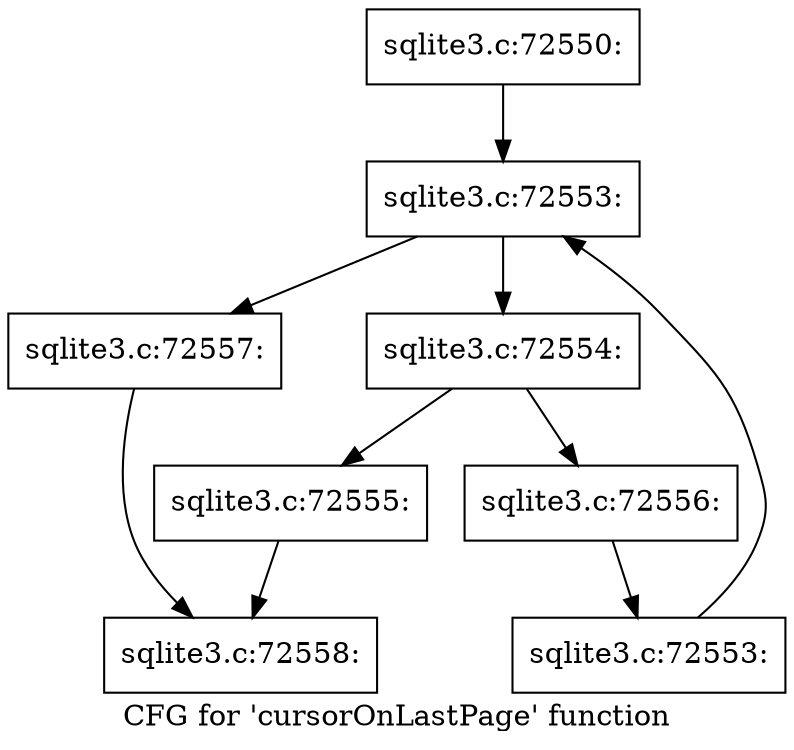 digraph "CFG for 'cursorOnLastPage' function" {
	label="CFG for 'cursorOnLastPage' function";

	Node0x55c0f80844a0 [shape=record,label="{sqlite3.c:72550:}"];
	Node0x55c0f80844a0 -> Node0x55c0f808f110;
	Node0x55c0f808f110 [shape=record,label="{sqlite3.c:72553:}"];
	Node0x55c0f808f110 -> Node0x55c0f808f610;
	Node0x55c0f808f110 -> Node0x55c0f80848f0;
	Node0x55c0f808f610 [shape=record,label="{sqlite3.c:72554:}"];
	Node0x55c0f808f610 -> Node0x55c0f80902d0;
	Node0x55c0f808f610 -> Node0x55c0f8090320;
	Node0x55c0f80902d0 [shape=record,label="{sqlite3.c:72555:}"];
	Node0x55c0f80902d0 -> Node0x55c0f8084620;
	Node0x55c0f8090320 [shape=record,label="{sqlite3.c:72556:}"];
	Node0x55c0f8090320 -> Node0x55c0f808f530;
	Node0x55c0f808f530 [shape=record,label="{sqlite3.c:72553:}"];
	Node0x55c0f808f530 -> Node0x55c0f808f110;
	Node0x55c0f80848f0 [shape=record,label="{sqlite3.c:72557:}"];
	Node0x55c0f80848f0 -> Node0x55c0f8084620;
	Node0x55c0f8084620 [shape=record,label="{sqlite3.c:72558:}"];
}
